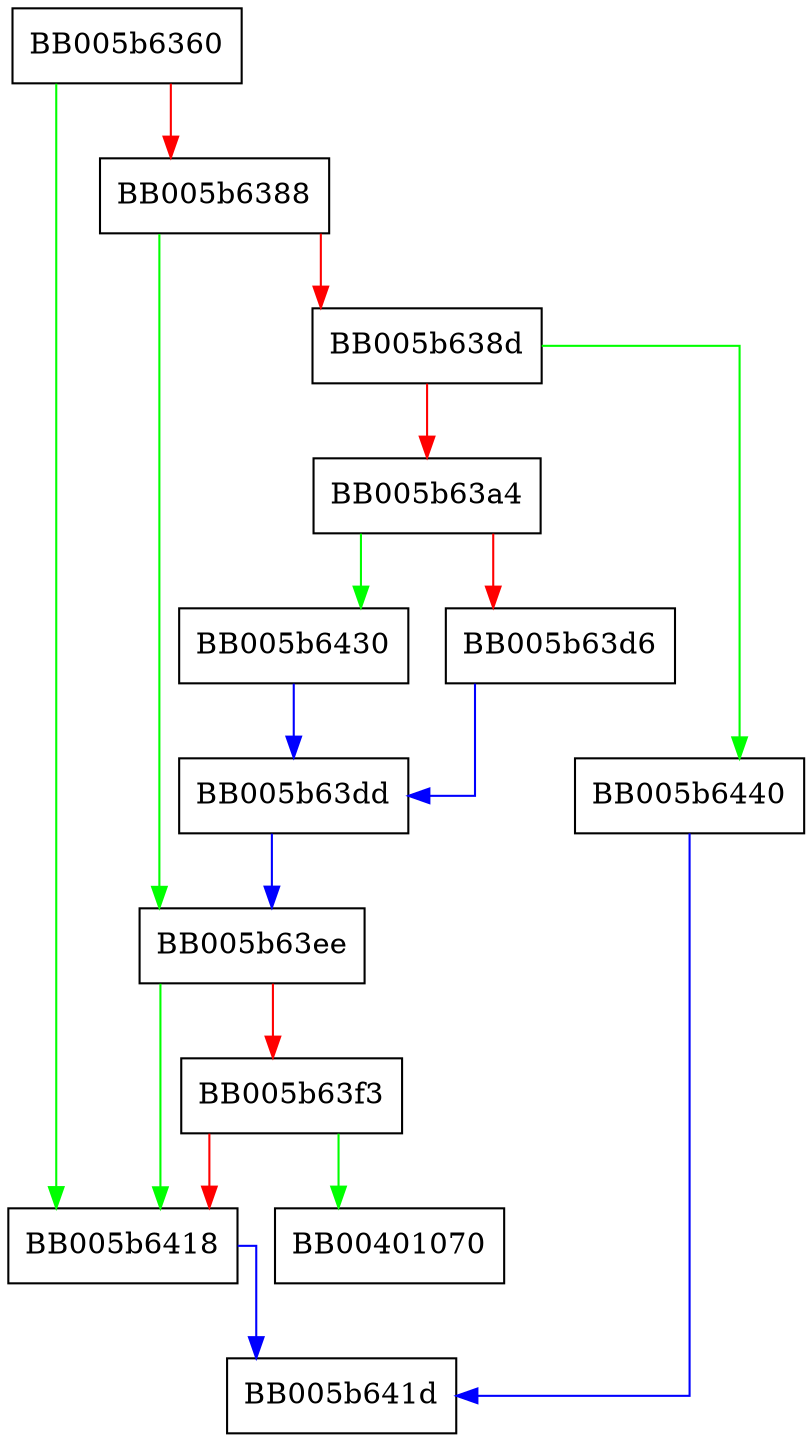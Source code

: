 digraph aesni_ccm_init_key {
  node [shape="box"];
  graph [splines=ortho];
  BB005b6360 -> BB005b6418 [color="green"];
  BB005b6360 -> BB005b6388 [color="red"];
  BB005b6388 -> BB005b63ee [color="green"];
  BB005b6388 -> BB005b638d [color="red"];
  BB005b638d -> BB005b6440 [color="green"];
  BB005b638d -> BB005b63a4 [color="red"];
  BB005b63a4 -> BB005b6430 [color="green"];
  BB005b63a4 -> BB005b63d6 [color="red"];
  BB005b63d6 -> BB005b63dd [color="blue"];
  BB005b63dd -> BB005b63ee [color="blue"];
  BB005b63ee -> BB005b6418 [color="green"];
  BB005b63ee -> BB005b63f3 [color="red"];
  BB005b63f3 -> BB00401070 [color="green"];
  BB005b63f3 -> BB005b6418 [color="red"];
  BB005b6418 -> BB005b641d [color="blue"];
  BB005b6430 -> BB005b63dd [color="blue"];
  BB005b6440 -> BB005b641d [color="blue"];
}